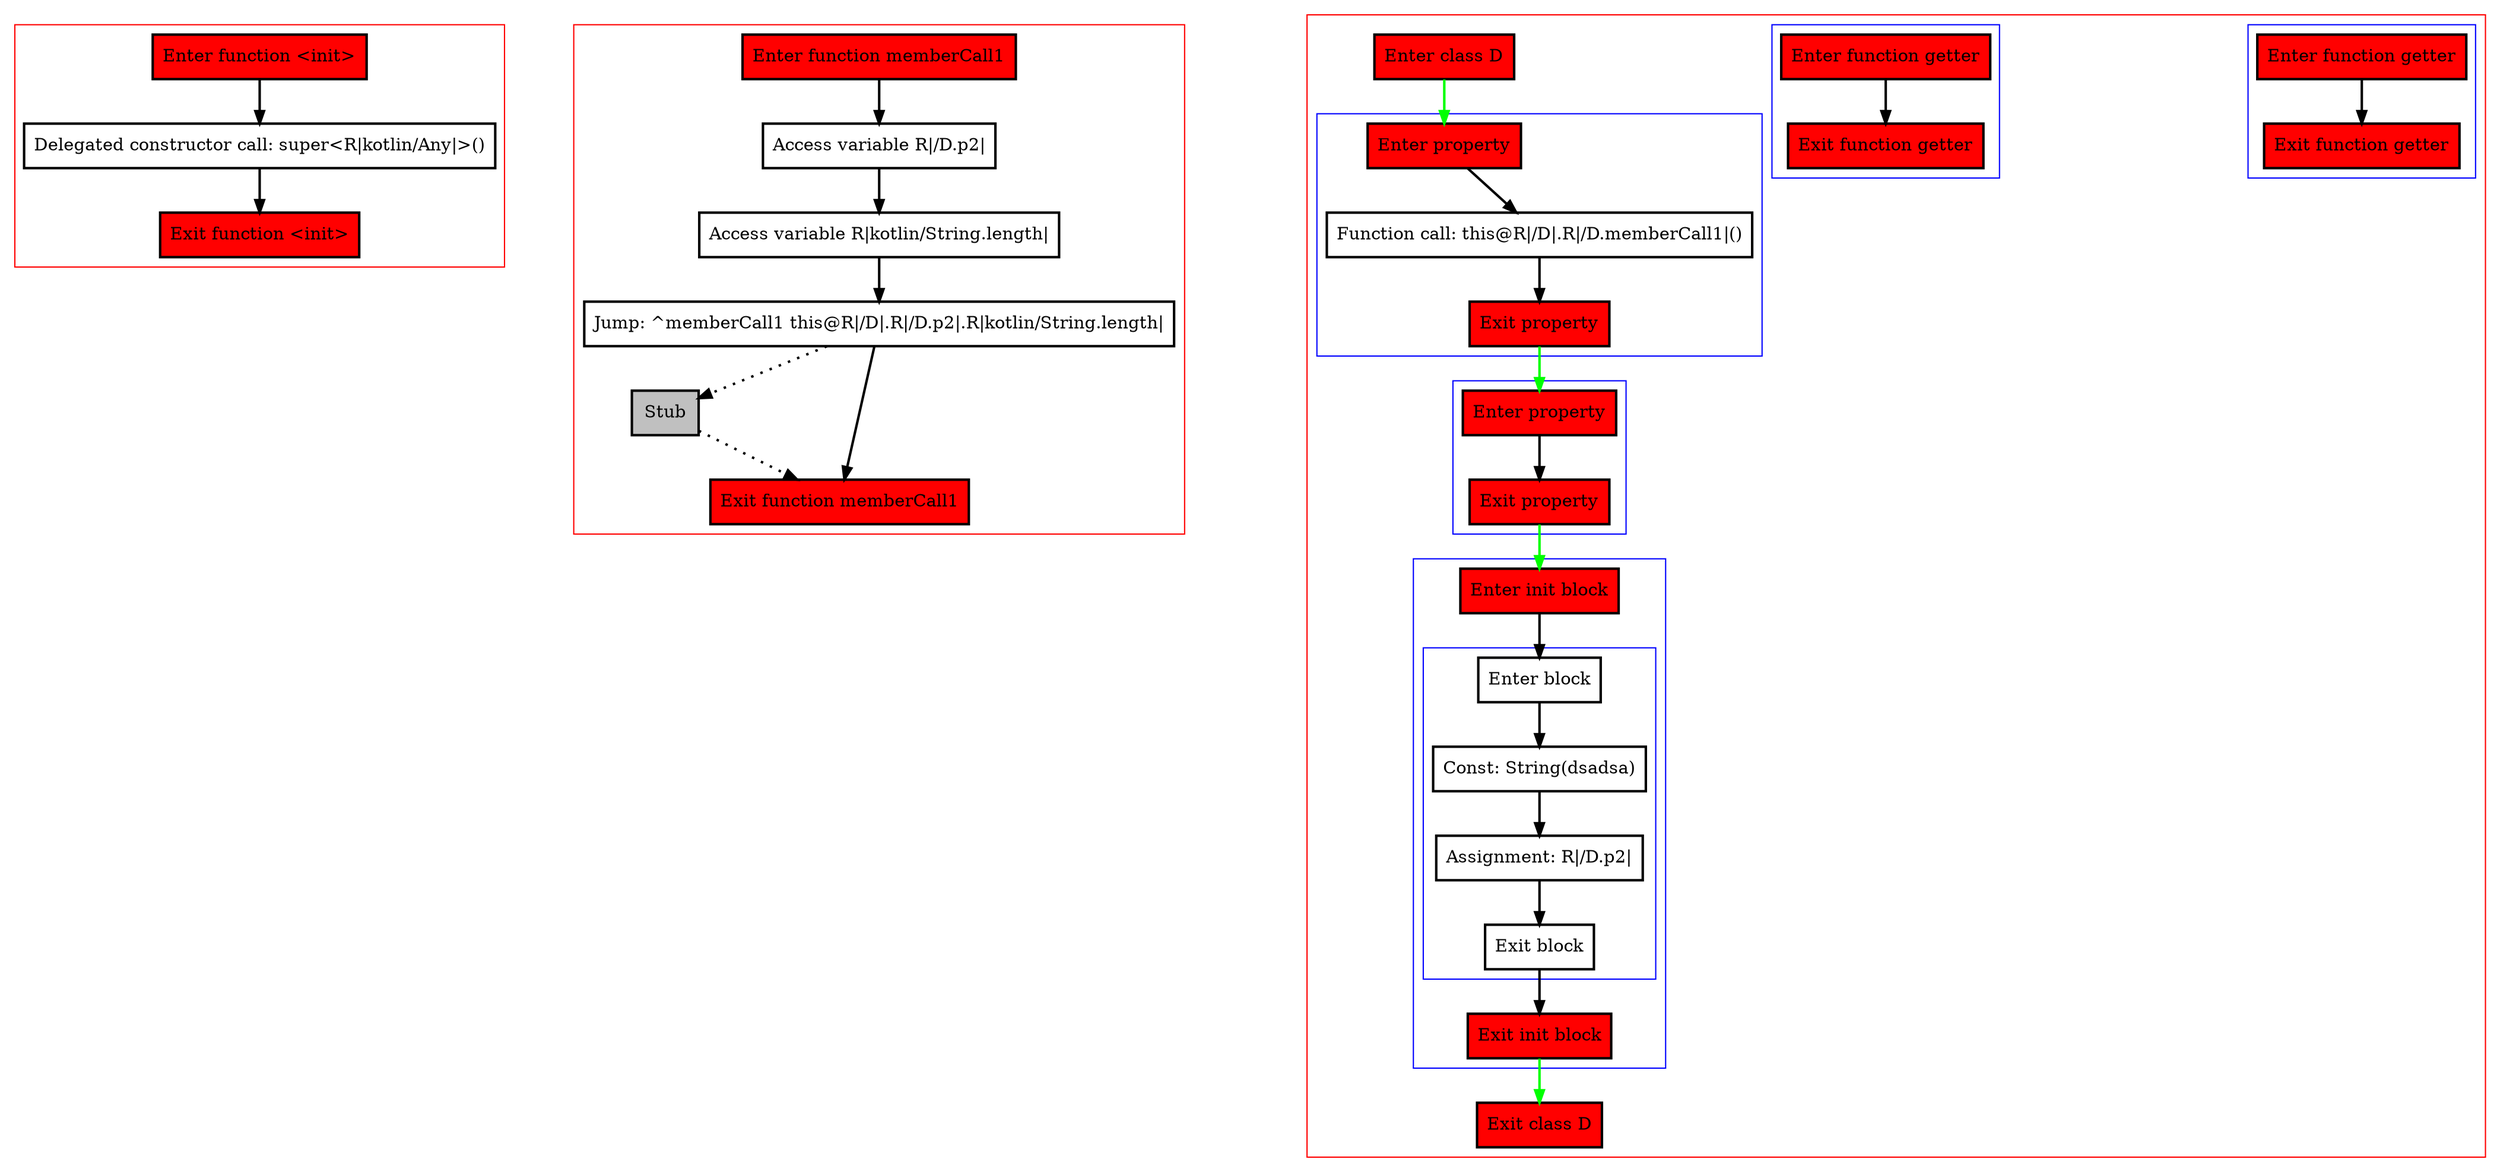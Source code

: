digraph simplePropertyInit_kt {
    graph [nodesep=3]
    node [shape=box penwidth=2]
    edge [penwidth=2]

    subgraph cluster_0 {
        color=red
        0 [label="Enter function <init>" style="filled" fillcolor=red];
        2 [label="Delegated constructor call: super<R|kotlin/Any|>()"];
        1 [label="Exit function <init>" style="filled" fillcolor=red];
    }
    0 -> {2};
    2 -> {1};

    subgraph cluster_1 {
        color=red
        18 [label="Enter function memberCall1" style="filled" fillcolor=red];
        20 [label="Access variable R|/D.p2|"];
        21 [label="Access variable R|kotlin/String.length|"];
        22 [label="Jump: ^memberCall1 this@R|/D|.R|/D.p2|.R|kotlin/String.length|"];
        23 [label="Stub" style="filled" fillcolor=gray];
        19 [label="Exit function memberCall1" style="filled" fillcolor=red];
    }
    18 -> {20};
    20 -> {21};
    21 -> {22};
    22 -> {19};
    22 -> {23} [style=dotted];
    23 -> {19} [style=dotted];

    subgraph cluster_2 {
        color=red
        24 [label="Enter class D" style="filled" fillcolor=red];
        subgraph cluster_3 {
            color=blue
            8 [label="Enter function getter" style="filled" fillcolor=red];
            9 [label="Exit function getter" style="filled" fillcolor=red];
        }
        subgraph cluster_4 {
            color=blue
            3 [label="Enter function getter" style="filled" fillcolor=red];
            4 [label="Exit function getter" style="filled" fillcolor=red];
        }
        subgraph cluster_5 {
            color=blue
            5 [label="Enter property" style="filled" fillcolor=red];
            7 [label="Function call: this@R|/D|.R|/D.memberCall1|()"];
            6 [label="Exit property" style="filled" fillcolor=red];
        }
        subgraph cluster_6 {
            color=blue
            10 [label="Enter property" style="filled" fillcolor=red];
            11 [label="Exit property" style="filled" fillcolor=red];
        }
        subgraph cluster_7 {
            color=blue
            12 [label="Enter init block" style="filled" fillcolor=red];
            subgraph cluster_8 {
                color=blue
                14 [label="Enter block"];
                15 [label="Const: String(dsadsa)"];
                16 [label="Assignment: R|/D.p2|"];
                17 [label="Exit block"];
            }
            13 [label="Exit init block" style="filled" fillcolor=red];
        }
        25 [label="Exit class D" style="filled" fillcolor=red];
    }
    24 -> {5} [color=green];
    5 -> {7};
    6 -> {10} [color=green];
    7 -> {6};
    3 -> {4};
    10 -> {11};
    11 -> {12} [color=green];
    8 -> {9};
    12 -> {14};
    13 -> {25} [color=green];
    14 -> {15};
    15 -> {16};
    16 -> {17};
    17 -> {13};

}
